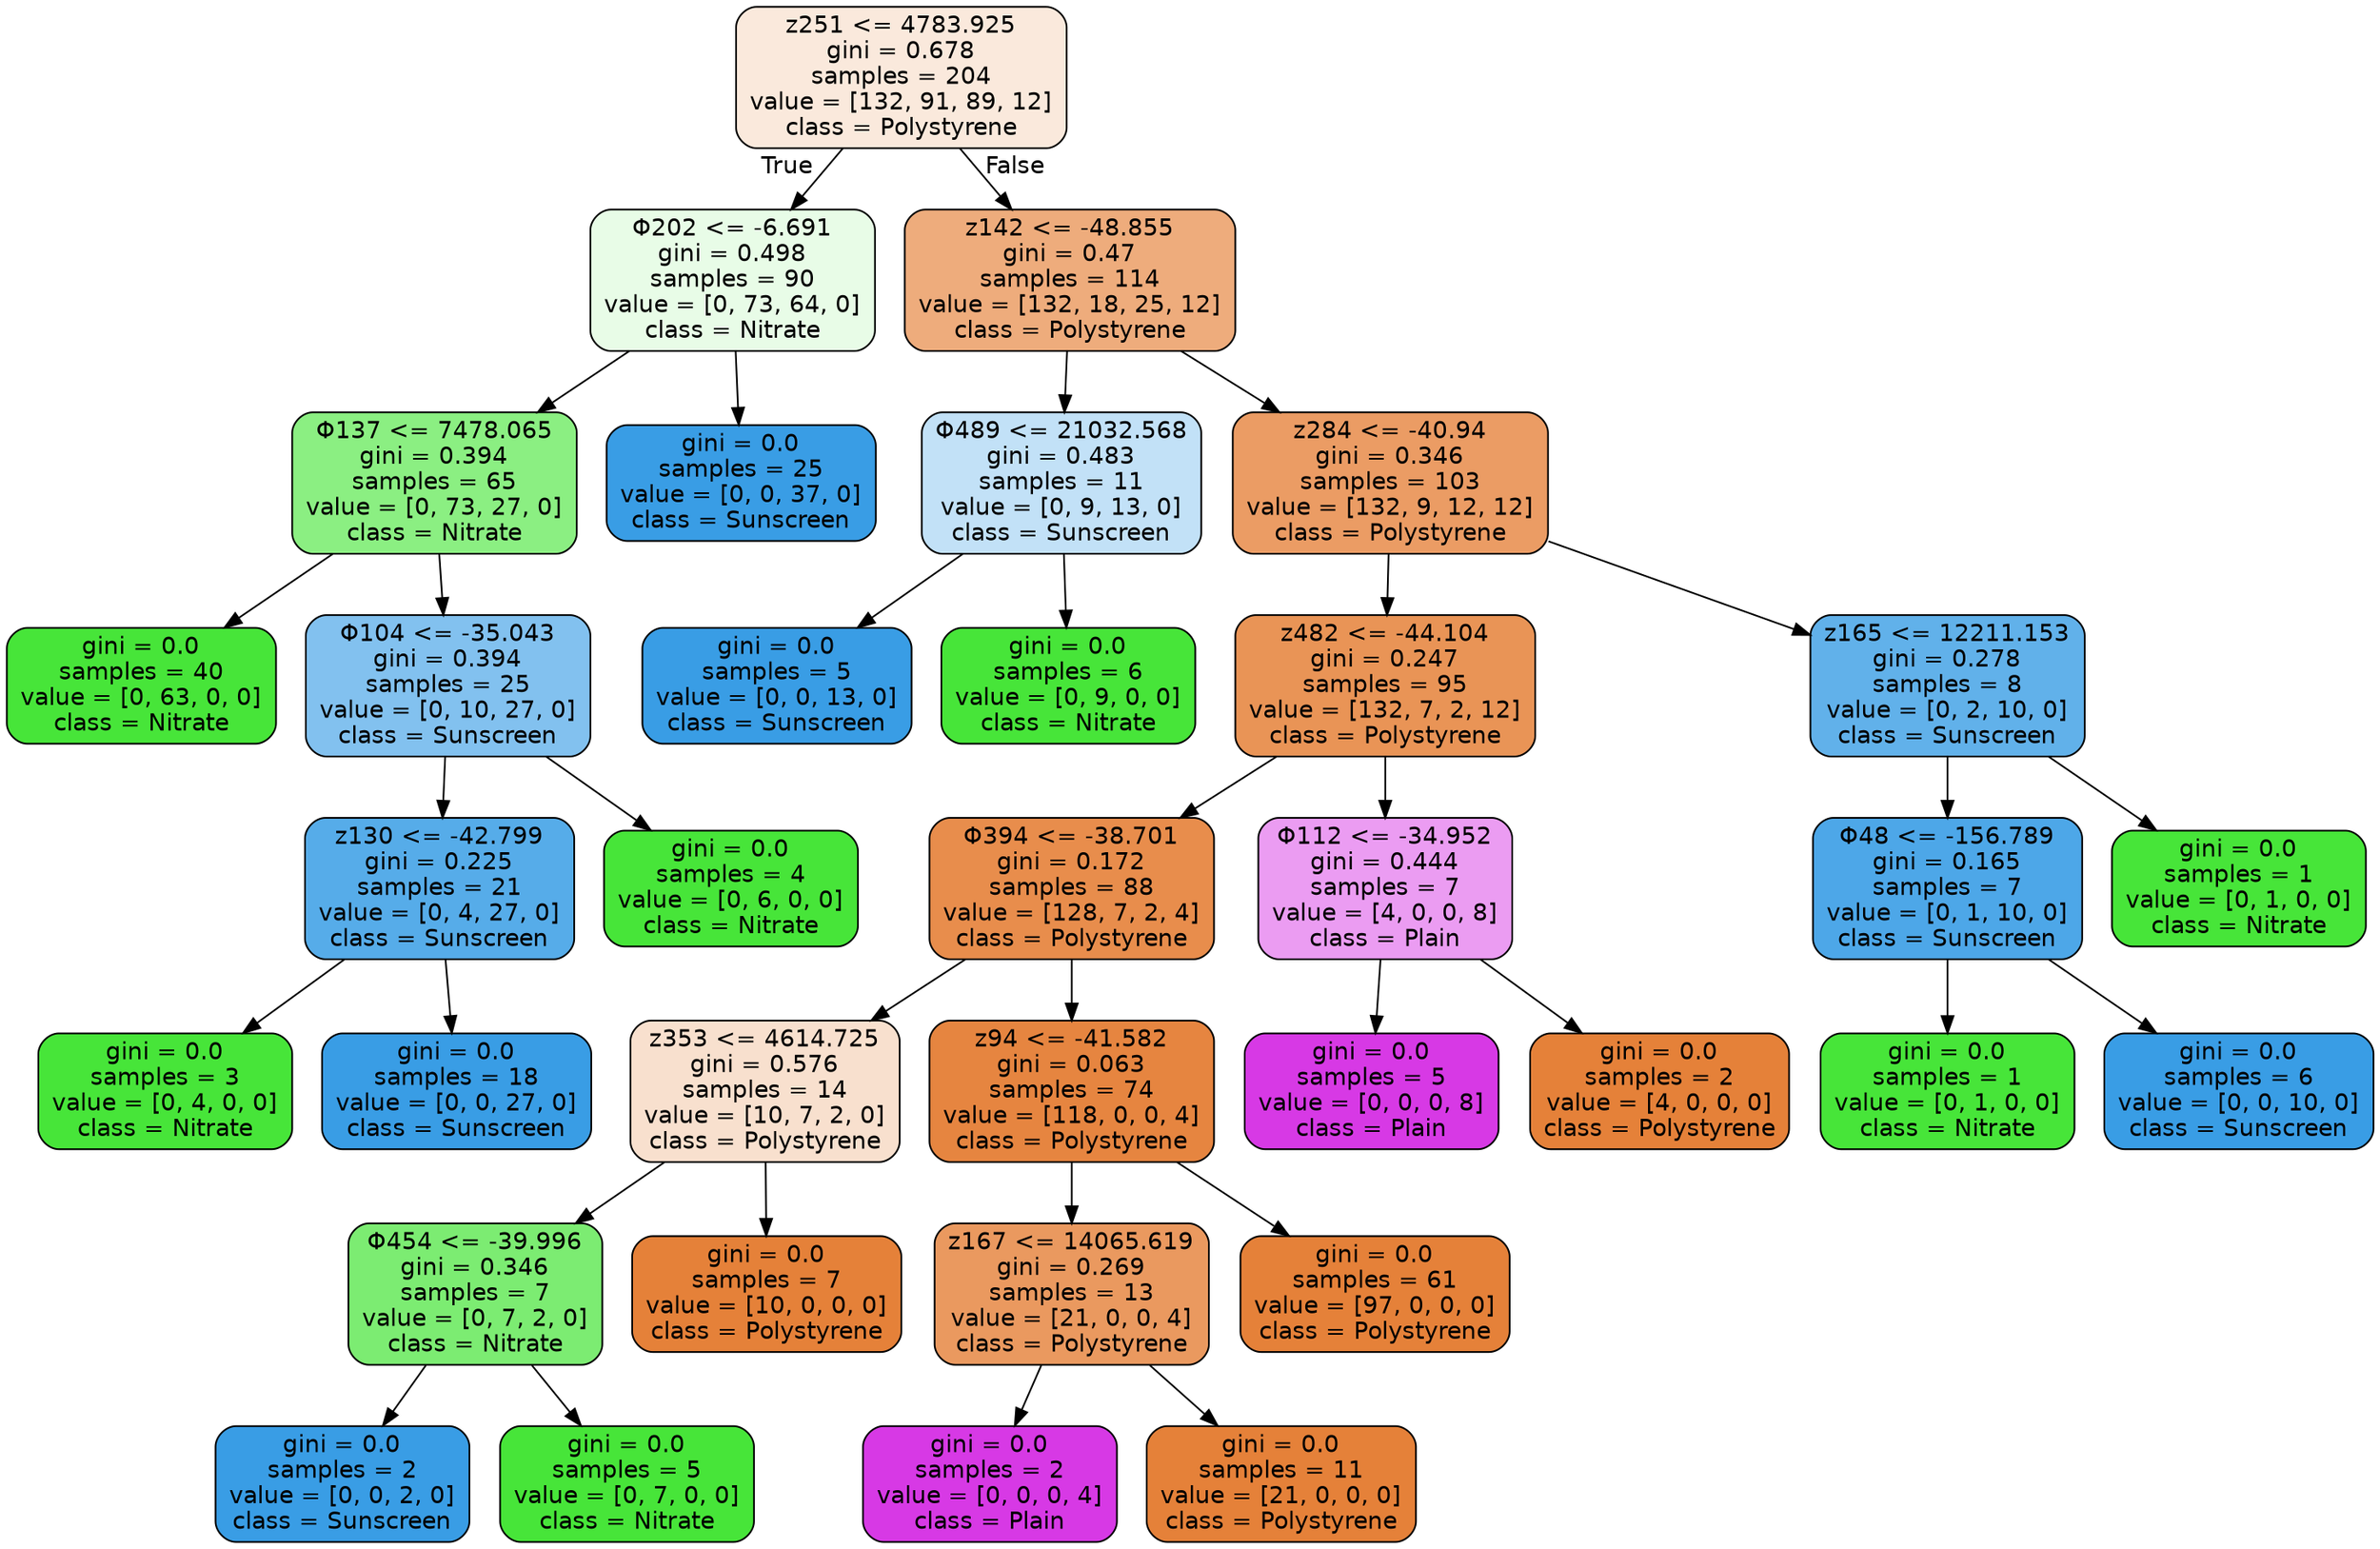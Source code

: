 digraph Tree {
node [shape=box, style="filled, rounded", color="black", fontname="helvetica"] ;
edge [fontname="helvetica"] ;
0 [label="z251 <= 4783.925\ngini = 0.678\nsamples = 204\nvalue = [132, 91, 89, 12]\nclass = Polystyrene", fillcolor="#fae9dc"] ;
1 [label="Φ202 <= -6.691\ngini = 0.498\nsamples = 90\nvalue = [0, 73, 64, 0]\nclass = Nitrate", fillcolor="#e8fce7"] ;
0 -> 1 [labeldistance=2.5, labelangle=45, headlabel="True"] ;
2 [label="Φ137 <= 7478.065\ngini = 0.394\nsamples = 65\nvalue = [0, 73, 27, 0]\nclass = Nitrate", fillcolor="#8bef82"] ;
1 -> 2 ;
3 [label="gini = 0.0\nsamples = 40\nvalue = [0, 63, 0, 0]\nclass = Nitrate", fillcolor="#47e539"] ;
2 -> 3 ;
4 [label="Φ104 <= -35.043\ngini = 0.394\nsamples = 25\nvalue = [0, 10, 27, 0]\nclass = Sunscreen", fillcolor="#82c1ef"] ;
2 -> 4 ;
5 [label="z130 <= -42.799\ngini = 0.225\nsamples = 21\nvalue = [0, 4, 27, 0]\nclass = Sunscreen", fillcolor="#56ace9"] ;
4 -> 5 ;
6 [label="gini = 0.0\nsamples = 3\nvalue = [0, 4, 0, 0]\nclass = Nitrate", fillcolor="#47e539"] ;
5 -> 6 ;
7 [label="gini = 0.0\nsamples = 18\nvalue = [0, 0, 27, 0]\nclass = Sunscreen", fillcolor="#399de5"] ;
5 -> 7 ;
8 [label="gini = 0.0\nsamples = 4\nvalue = [0, 6, 0, 0]\nclass = Nitrate", fillcolor="#47e539"] ;
4 -> 8 ;
9 [label="gini = 0.0\nsamples = 25\nvalue = [0, 0, 37, 0]\nclass = Sunscreen", fillcolor="#399de5"] ;
1 -> 9 ;
10 [label="z142 <= -48.855\ngini = 0.47\nsamples = 114\nvalue = [132, 18, 25, 12]\nclass = Polystyrene", fillcolor="#eeac7c"] ;
0 -> 10 [labeldistance=2.5, labelangle=-45, headlabel="False"] ;
11 [label="Φ489 <= 21032.568\ngini = 0.483\nsamples = 11\nvalue = [0, 9, 13, 0]\nclass = Sunscreen", fillcolor="#c2e1f7"] ;
10 -> 11 ;
12 [label="gini = 0.0\nsamples = 5\nvalue = [0, 0, 13, 0]\nclass = Sunscreen", fillcolor="#399de5"] ;
11 -> 12 ;
13 [label="gini = 0.0\nsamples = 6\nvalue = [0, 9, 0, 0]\nclass = Nitrate", fillcolor="#47e539"] ;
11 -> 13 ;
14 [label="z284 <= -40.94\ngini = 0.346\nsamples = 103\nvalue = [132, 9, 12, 12]\nclass = Polystyrene", fillcolor="#eb9c64"] ;
10 -> 14 ;
15 [label="z482 <= -44.104\ngini = 0.247\nsamples = 95\nvalue = [132, 7, 2, 12]\nclass = Polystyrene", fillcolor="#e99456"] ;
14 -> 15 ;
16 [label="Φ394 <= -38.701\ngini = 0.172\nsamples = 88\nvalue = [128, 7, 2, 4]\nclass = Polystyrene", fillcolor="#e88d4c"] ;
15 -> 16 ;
17 [label="z353 <= 4614.725\ngini = 0.576\nsamples = 14\nvalue = [10, 7, 2, 0]\nclass = Polystyrene", fillcolor="#f8e0ce"] ;
16 -> 17 ;
18 [label="Φ454 <= -39.996\ngini = 0.346\nsamples = 7\nvalue = [0, 7, 2, 0]\nclass = Nitrate", fillcolor="#7cec72"] ;
17 -> 18 ;
19 [label="gini = 0.0\nsamples = 2\nvalue = [0, 0, 2, 0]\nclass = Sunscreen", fillcolor="#399de5"] ;
18 -> 19 ;
20 [label="gini = 0.0\nsamples = 5\nvalue = [0, 7, 0, 0]\nclass = Nitrate", fillcolor="#47e539"] ;
18 -> 20 ;
21 [label="gini = 0.0\nsamples = 7\nvalue = [10, 0, 0, 0]\nclass = Polystyrene", fillcolor="#e58139"] ;
17 -> 21 ;
22 [label="z94 <= -41.582\ngini = 0.063\nsamples = 74\nvalue = [118, 0, 0, 4]\nclass = Polystyrene", fillcolor="#e68540"] ;
16 -> 22 ;
23 [label="z167 <= 14065.619\ngini = 0.269\nsamples = 13\nvalue = [21, 0, 0, 4]\nclass = Polystyrene", fillcolor="#ea995f"] ;
22 -> 23 ;
24 [label="gini = 0.0\nsamples = 2\nvalue = [0, 0, 0, 4]\nclass = Plain", fillcolor="#d739e5"] ;
23 -> 24 ;
25 [label="gini = 0.0\nsamples = 11\nvalue = [21, 0, 0, 0]\nclass = Polystyrene", fillcolor="#e58139"] ;
23 -> 25 ;
26 [label="gini = 0.0\nsamples = 61\nvalue = [97, 0, 0, 0]\nclass = Polystyrene", fillcolor="#e58139"] ;
22 -> 26 ;
27 [label="Φ112 <= -34.952\ngini = 0.444\nsamples = 7\nvalue = [4, 0, 0, 8]\nclass = Plain", fillcolor="#eb9cf2"] ;
15 -> 27 ;
28 [label="gini = 0.0\nsamples = 5\nvalue = [0, 0, 0, 8]\nclass = Plain", fillcolor="#d739e5"] ;
27 -> 28 ;
29 [label="gini = 0.0\nsamples = 2\nvalue = [4, 0, 0, 0]\nclass = Polystyrene", fillcolor="#e58139"] ;
27 -> 29 ;
30 [label="z165 <= 12211.153\ngini = 0.278\nsamples = 8\nvalue = [0, 2, 10, 0]\nclass = Sunscreen", fillcolor="#61b1ea"] ;
14 -> 30 ;
31 [label="Φ48 <= -156.789\ngini = 0.165\nsamples = 7\nvalue = [0, 1, 10, 0]\nclass = Sunscreen", fillcolor="#4da7e8"] ;
30 -> 31 ;
32 [label="gini = 0.0\nsamples = 1\nvalue = [0, 1, 0, 0]\nclass = Nitrate", fillcolor="#47e539"] ;
31 -> 32 ;
33 [label="gini = 0.0\nsamples = 6\nvalue = [0, 0, 10, 0]\nclass = Sunscreen", fillcolor="#399de5"] ;
31 -> 33 ;
34 [label="gini = 0.0\nsamples = 1\nvalue = [0, 1, 0, 0]\nclass = Nitrate", fillcolor="#47e539"] ;
30 -> 34 ;
}